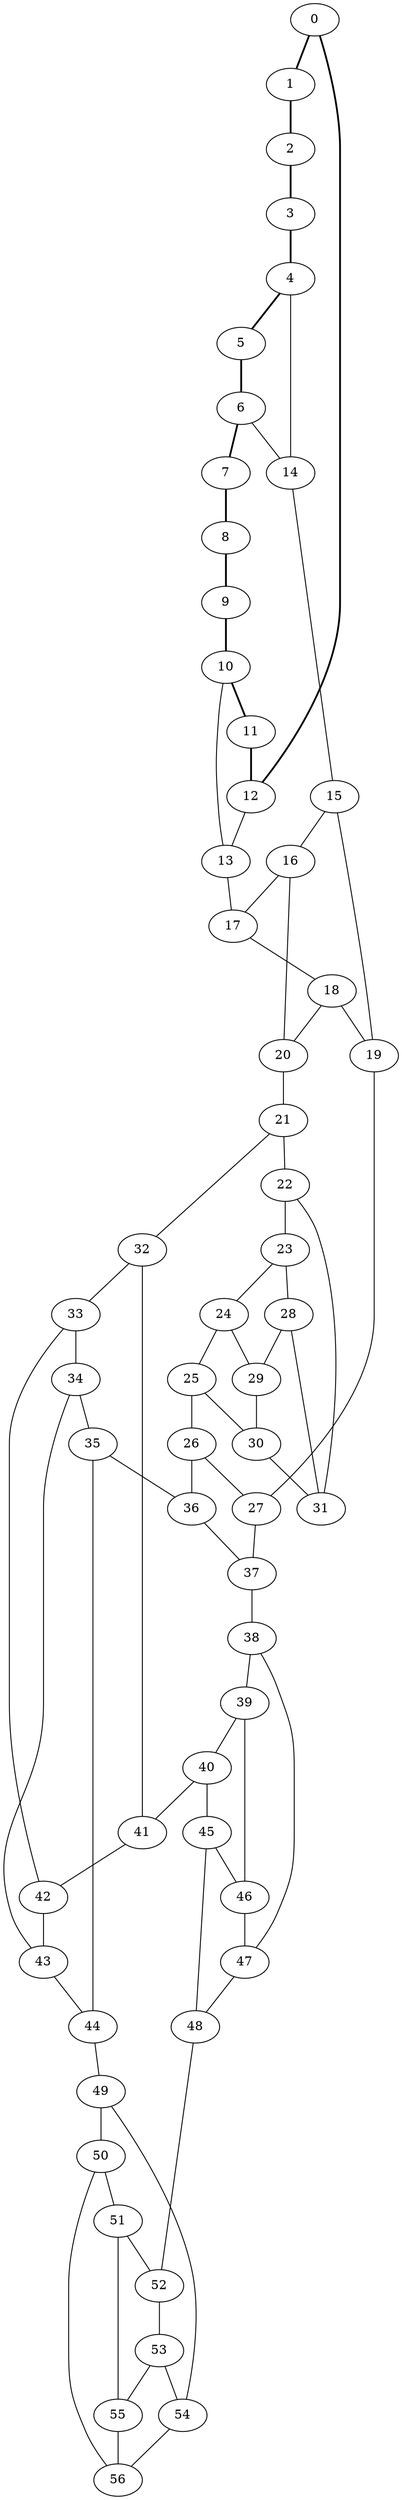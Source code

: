 //Inside of this graph isn't 3-connected
graph G {
0 [ pos = " 14.00,0.00!" ];
0 -- 1[style=bold];
0 -- 12[style=bold];
1 [ pos = " 12.40,6.51!" ];
1 -- 2[style=bold];
2 [ pos = " 7.95,11.52!" ];
2 -- 3[style=bold];
3 [ pos = " 1.69,13.90!" ];
3 -- 4[style=bold];
4 [ pos = " -4.96,13.09!" ];
4 -- 5[style=bold];
4 -- 14;
5 [ pos = " -10.48,9.28!" ];
5 -- 6[style=bold];
6 [ pos = " -13.59,3.35!" ];
6 -- 7[style=bold];
6 -- 14;
7 [ pos = " -13.59,-3.35!" ];
7 -- 8[style=bold];
8 [ pos = " -10.48,-9.28!" ];
8 -- 9[style=bold];
9 [ pos = " -4.96,-13.09!" ];
9 -- 10[style=bold];
10 [ pos = " 1.69,-13.90!" ];
10 -- 11[style=bold];
10 -- 13;
11 [ pos = " 7.95,-11.52!" ];
11 -- 12[style=bold];
12 [ pos = " 12.40,-6.51!" ];
12 -- 13;
13 -- 17;
14 -- 15;
15 -- 16;
15 -- 19;
16 -- 17;
16 -- 20;
17 -- 18;
18 -- 19;
18 -- 20;
19 -- 27;
20 -- 21;
21 -- 22;
21 -- 32;
22 -- 23;
22 -- 31;
23 -- 24;
23 -- 28;
24 -- 25;
24 -- 29;
25 -- 26;
25 -- 30;
26 -- 27;
26 -- 36;
27 -- 37;
28 -- 29;
28 -- 31;
29 -- 30;
30 -- 31;
32 -- 33;
32 -- 41;
33 -- 34;
33 -- 42;
34 -- 35;
34 -- 43;
35 -- 36;
35 -- 44;
36 -- 37;
37 -- 38;
38 -- 39;
38 -- 47;
39 -- 40;
39 -- 46;
40 -- 41;
40 -- 45;
41 -- 42;
42 -- 43;
43 -- 44;
44 -- 49;
45 -- 46;
45 -- 48;
46 -- 47;
47 -- 48;
48 -- 52;
49 -- 50;
49 -- 54;
50 -- 51;
50 -- 56;
51 -- 52;
51 -- 55;
52 -- 53;
53 -- 54;
53 -- 55;
54 -- 56;
55 -- 56;
}

